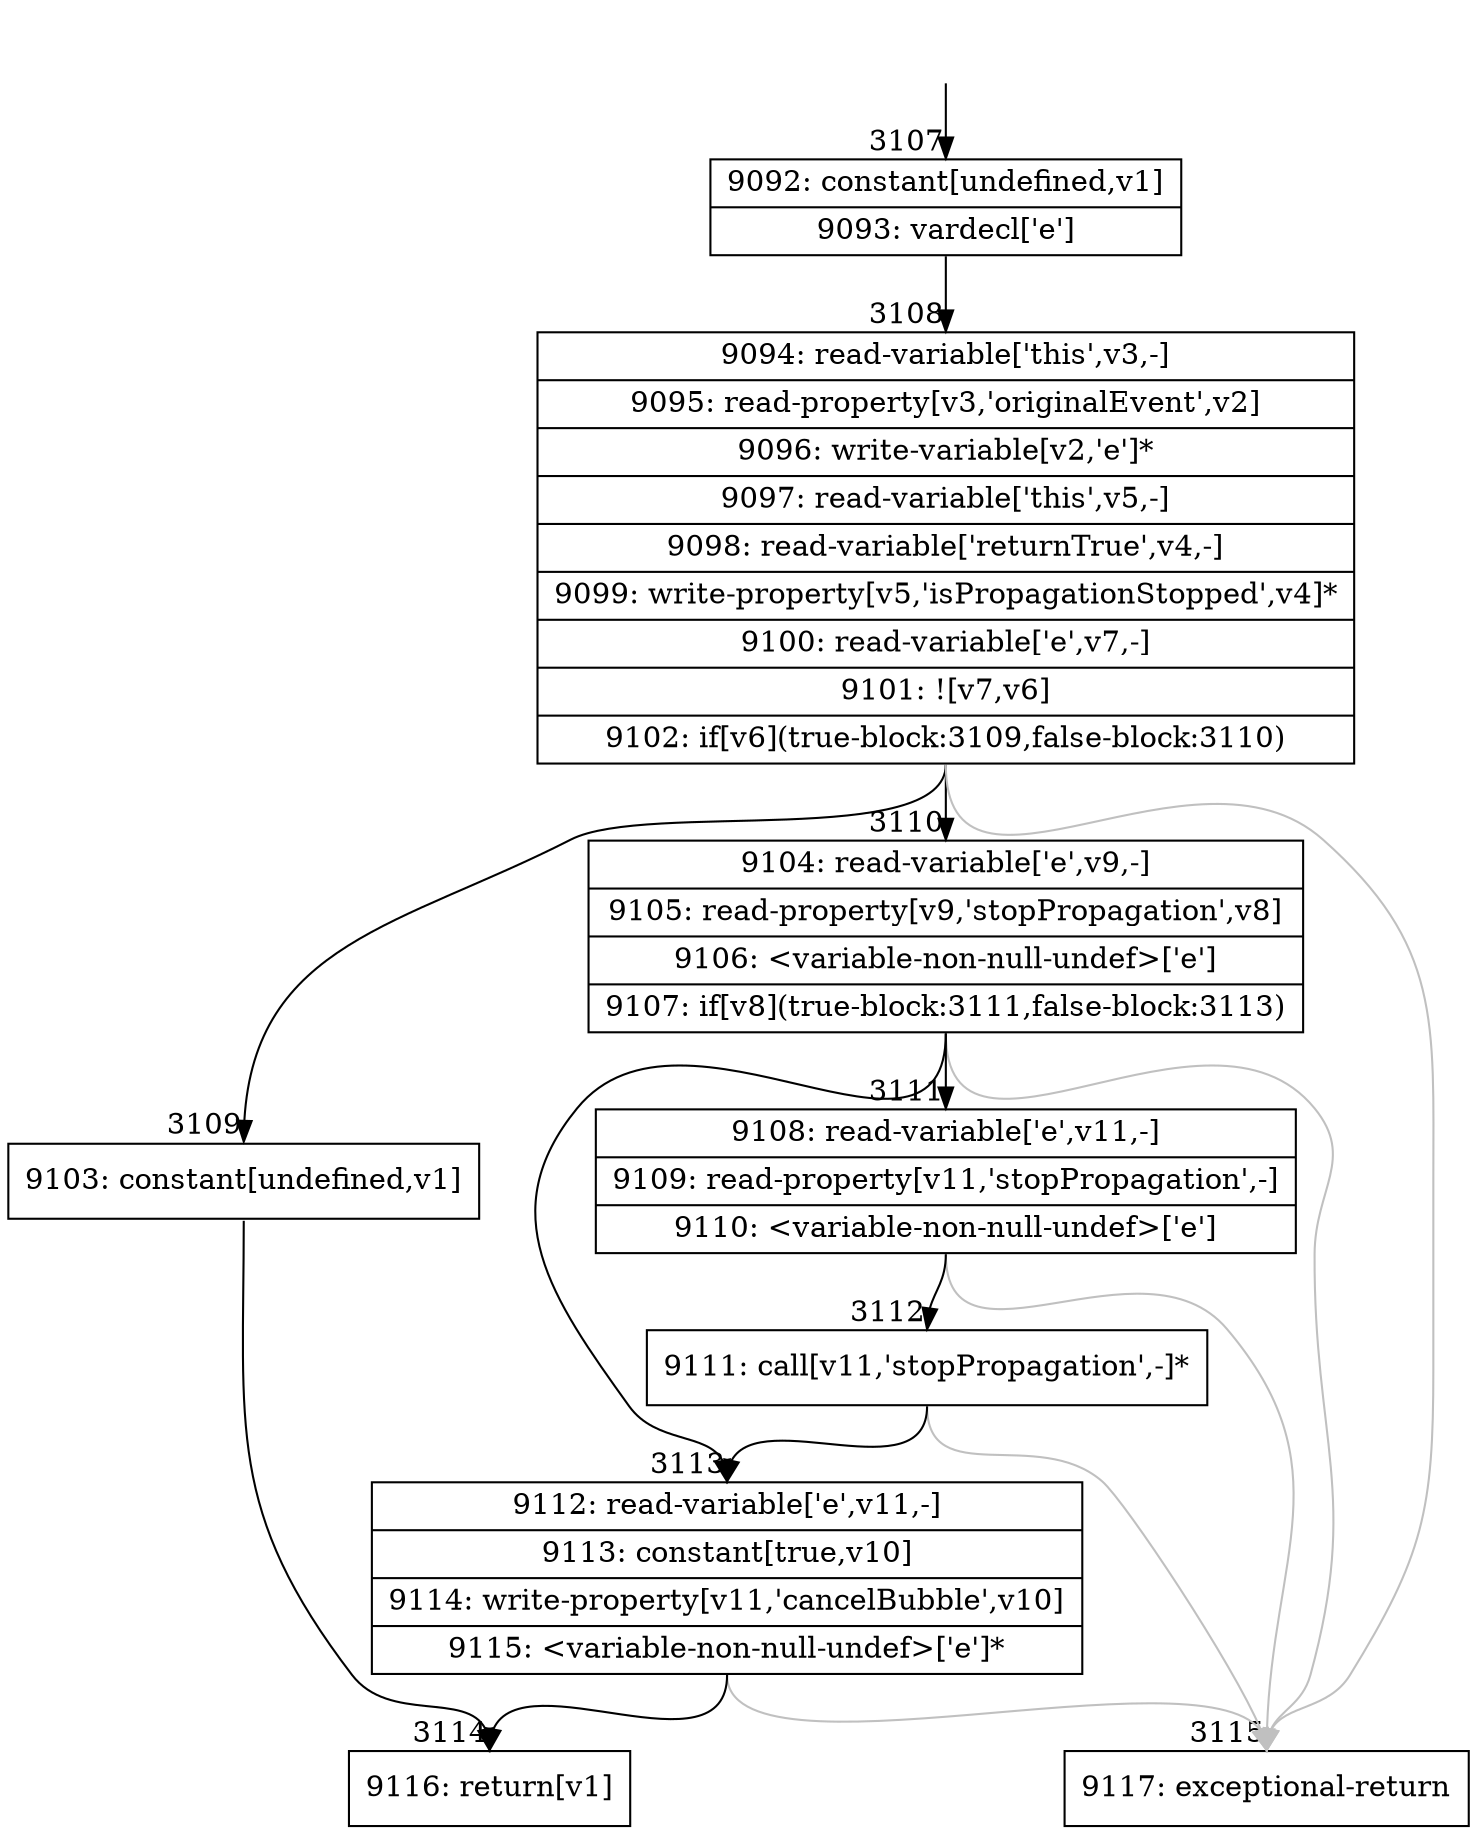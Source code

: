 digraph {
rankdir="TD"
BB_entry190[shape=none,label=""];
BB_entry190 -> BB3107 [tailport=s, headport=n, headlabel="    3107"]
BB3107 [shape=record label="{9092: constant[undefined,v1]|9093: vardecl['e']}" ] 
BB3107 -> BB3108 [tailport=s, headport=n, headlabel="      3108"]
BB3108 [shape=record label="{9094: read-variable['this',v3,-]|9095: read-property[v3,'originalEvent',v2]|9096: write-variable[v2,'e']*|9097: read-variable['this',v5,-]|9098: read-variable['returnTrue',v4,-]|9099: write-property[v5,'isPropagationStopped',v4]*|9100: read-variable['e',v7,-]|9101: ![v7,v6]|9102: if[v6](true-block:3109,false-block:3110)}" ] 
BB3108 -> BB3109 [tailport=s, headport=n, headlabel="      3109"]
BB3108 -> BB3110 [tailport=s, headport=n, headlabel="      3110"]
BB3108 -> BB3115 [tailport=s, headport=n, color=gray, headlabel="      3115"]
BB3109 [shape=record label="{9103: constant[undefined,v1]}" ] 
BB3109 -> BB3114 [tailport=s, headport=n, headlabel="      3114"]
BB3110 [shape=record label="{9104: read-variable['e',v9,-]|9105: read-property[v9,'stopPropagation',v8]|9106: \<variable-non-null-undef\>['e']|9107: if[v8](true-block:3111,false-block:3113)}" ] 
BB3110 -> BB3111 [tailport=s, headport=n, headlabel="      3111"]
BB3110 -> BB3113 [tailport=s, headport=n, headlabel="      3113"]
BB3110 -> BB3115 [tailport=s, headport=n, color=gray]
BB3111 [shape=record label="{9108: read-variable['e',v11,-]|9109: read-property[v11,'stopPropagation',-]|9110: \<variable-non-null-undef\>['e']}" ] 
BB3111 -> BB3112 [tailport=s, headport=n, headlabel="      3112"]
BB3111 -> BB3115 [tailport=s, headport=n, color=gray]
BB3112 [shape=record label="{9111: call[v11,'stopPropagation',-]*}" ] 
BB3112 -> BB3113 [tailport=s, headport=n]
BB3112 -> BB3115 [tailport=s, headport=n, color=gray]
BB3113 [shape=record label="{9112: read-variable['e',v11,-]|9113: constant[true,v10]|9114: write-property[v11,'cancelBubble',v10]|9115: \<variable-non-null-undef\>['e']*}" ] 
BB3113 -> BB3114 [tailport=s, headport=n]
BB3113 -> BB3115 [tailport=s, headport=n, color=gray]
BB3114 [shape=record label="{9116: return[v1]}" ] 
BB3115 [shape=record label="{9117: exceptional-return}" ] 
}
